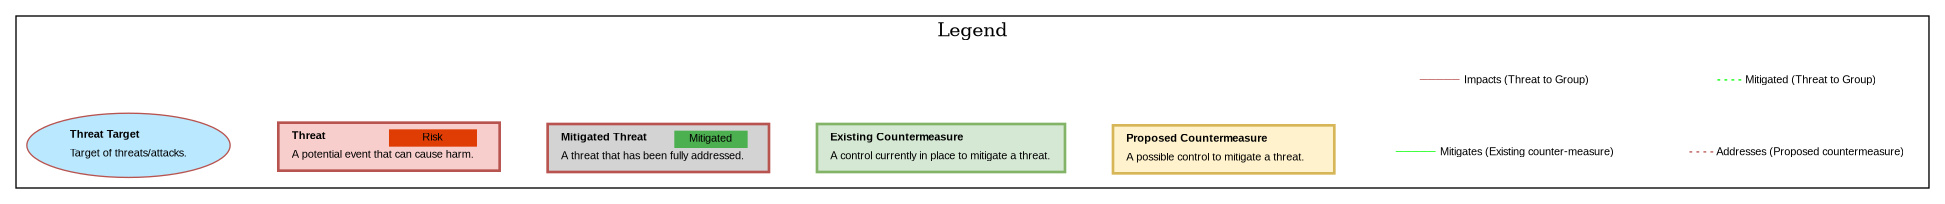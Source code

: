 @startuml

digraph G {
  rankdir="LR";
  nojustify=false;
  node [shape=plaintext, fontname="Arial" fontsize="8", align="left"];

subgraph cluster_legend {
  peripheries=1
  label="Legend" 
  

    rankdir="RL"; // Changed to LR for horizontal layout
    node [shape=plaintext, fontname="Arial" fontsize="8", align="left"];
    

  "Legend_ThreatTarget" [fillcolor="#bae9ff", style=filled, shape=ellipse, color="#B85450",
    label=<
    <table border="0" cellborder="0" cellspacing="0">
    <tr><td align="left"><b>Threat Target</b></td></tr>
    <tr><td align="left"><font point-size="8">Target of threats/attacks.</font></td></tr>
    </table>>
  ];

  "Legend_Threat" [fillcolor="#F8CECC", style=filled, shape=polygon, color="#B85450", penwidth=2,
    label=<
    <table border="0" cellborder="0" cellspacing="0" width="150">
    <tr><td align="left"><b>Threat</b></td><td BGCOLOR="#df3d03"><font point-size="8">Risk</font></td></tr>
    <tr><td align="center" COLSPAN="2"><font point-size="8">A potential event that can cause harm.</font></td></tr>
    </table>>
  ];

  "Legend_Mitigated_Threat" [fillcolor="#d3d3d3", style=filled, shape=polygon, color="#B85450", penwidth=2,
    label=<
    <table border="0" cellborder="0" cellspacing="0" width="150">
    <tr><td align="left"><b>Mitigated Threat</b></td><td BGCOLOR="#4CAF50"><font point-size="8">Mitigated</font></td></tr>
    <tr><td align="center" COLSPAN="2"><font point-size="8">A threat that has been fully addressed.</font></td></tr>
    </table>>
  ];

  "Legend_Mitigation_InPlace" [fillcolor="#D5E8D4", style=filled, shape=polygon, penwidth=2, color="#82B366",
    label=<
    <table border="0" cellborder="0" cellspacing="0" width="150">
    <tr><td align="left"><b>Existing Countermeasure</b></td></tr>
    <tr><td align="left"><font point-size="8">A control currently in place to mitigate a threat.</font></td></tr>
    </table>>
  ];

  "Legend_Mitigation_Proposed" [fillcolor="#FFF2CC", style=filled, shape=polygon, penwidth=2, color="#D6B656",
    label=<
    <table border="0" cellborder="0" cellspacing="0" width="150">
    <tr><td align="left"><b>Proposed Countermeasure</b></td></tr>
    <tr><td align="left"><font point-size="8">A possible control to mitigate a threat.</font></td></tr>
    </table>>
  ];



  "Legend_Line_Mitigates" [
    label=<
    <table border="0" cellborder="0" cellspacing="0">
    <tr><td align="left"><font color="green"><b>─────</b></font> Mitigates (Existing counter-measure)</td></tr>
    </table>>
  ];

  "Legend_Line_Impacts" [
    label=<
    <table border="0" cellborder="0" cellspacing="0">
    <tr><td align="left"><font color="#B85450"><b>─────</b></font> Impacts (Threat to Group)</td></tr>
    </table>>
  ];

  "Legend_Line_Proposed" [
    label=<
    <table border="0" cellborder="0" cellspacing="0">
    <tr><td align="left"><font color="#B85450"><b>- - - -</b></font> Addresses (Proposed countermeasure)</td></tr>
    </table>>
  ];

  "Legend_Line_Mitigated" [
    label=<
    <table border="0" cellborder="0" cellspacing="0">
    <tr><td align="left"><font color="green"><b>- - - -</b></font> Mitigated (Threat to Group)</td></tr>
    </table>>
  ];
  // Add invisible edges to enforce horizontal order
  "Legend_ThreatTarget" -> "Legend_Threat" -> "Legend_Mitigated_Threat" -> "Legend_Mitigation_InPlace" -> "Legend_Mitigation_Proposed" -> "Legend_Line_Mitigates" -> "Legend_Line_Impacts" -> "Legend_Line_Proposed" -> "Legend_Line_Mitigated" [style=invis];

  ' // Position nodes for better layout
  ' {rank=same; "countermeasure_implemented" "countermeasure_planned"}
  ' {rank=same; "threat" "security_objective"}
   {rank=same;  "Legend_Line_Proposed" "Legend_Line_Mitigated"}
  {rank=same;  "Legend_Line_Mitigates" "Legend_Line_Impacts"}

    }
}
@enduml
